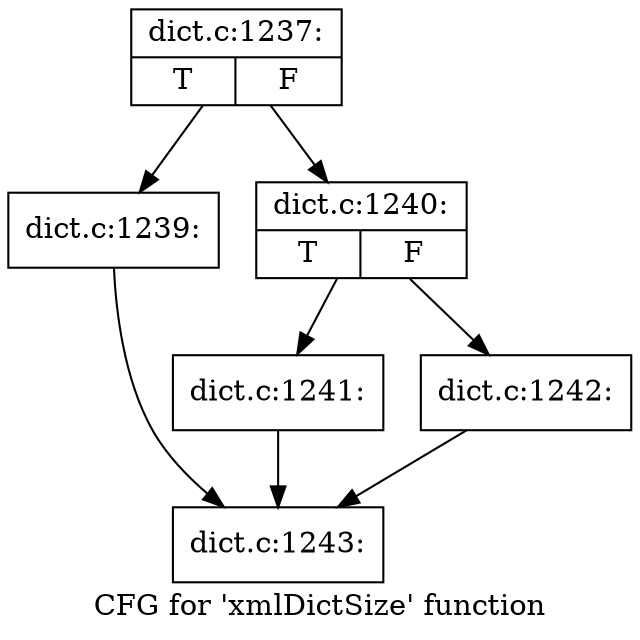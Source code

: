 digraph "CFG for 'xmlDictSize' function" {
	label="CFG for 'xmlDictSize' function";

	Node0x55a8bbac1950 [shape=record,label="{dict.c:1237:|{<s0>T|<s1>F}}"];
	Node0x55a8bbac1950 -> Node0x55a8bbac1420;
	Node0x55a8bbac1950 -> Node0x55a8bbabee80;
	Node0x55a8bbac1420 [shape=record,label="{dict.c:1239:}"];
	Node0x55a8bbac1420 -> Node0x55a8bbb028d0;
	Node0x55a8bbabee80 [shape=record,label="{dict.c:1240:|{<s0>T|<s1>F}}"];
	Node0x55a8bbabee80 -> Node0x55a8bbb03430;
	Node0x55a8bbabee80 -> Node0x55a8bbb03480;
	Node0x55a8bbb03430 [shape=record,label="{dict.c:1241:}"];
	Node0x55a8bbb03430 -> Node0x55a8bbb028d0;
	Node0x55a8bbb03480 [shape=record,label="{dict.c:1242:}"];
	Node0x55a8bbb03480 -> Node0x55a8bbb028d0;
	Node0x55a8bbb028d0 [shape=record,label="{dict.c:1243:}"];
}
